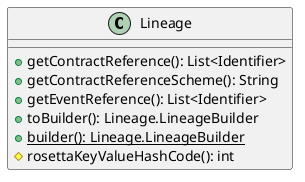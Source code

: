 @startuml

    class Lineage [[Lineage.html]] {
        +getContractReference(): List<Identifier>
        +getContractReferenceScheme(): String
        +getEventReference(): List<Identifier>
        +toBuilder(): Lineage.LineageBuilder
        {static} +builder(): Lineage.LineageBuilder
        #rosettaKeyValueHashCode(): int
    }

@enduml
